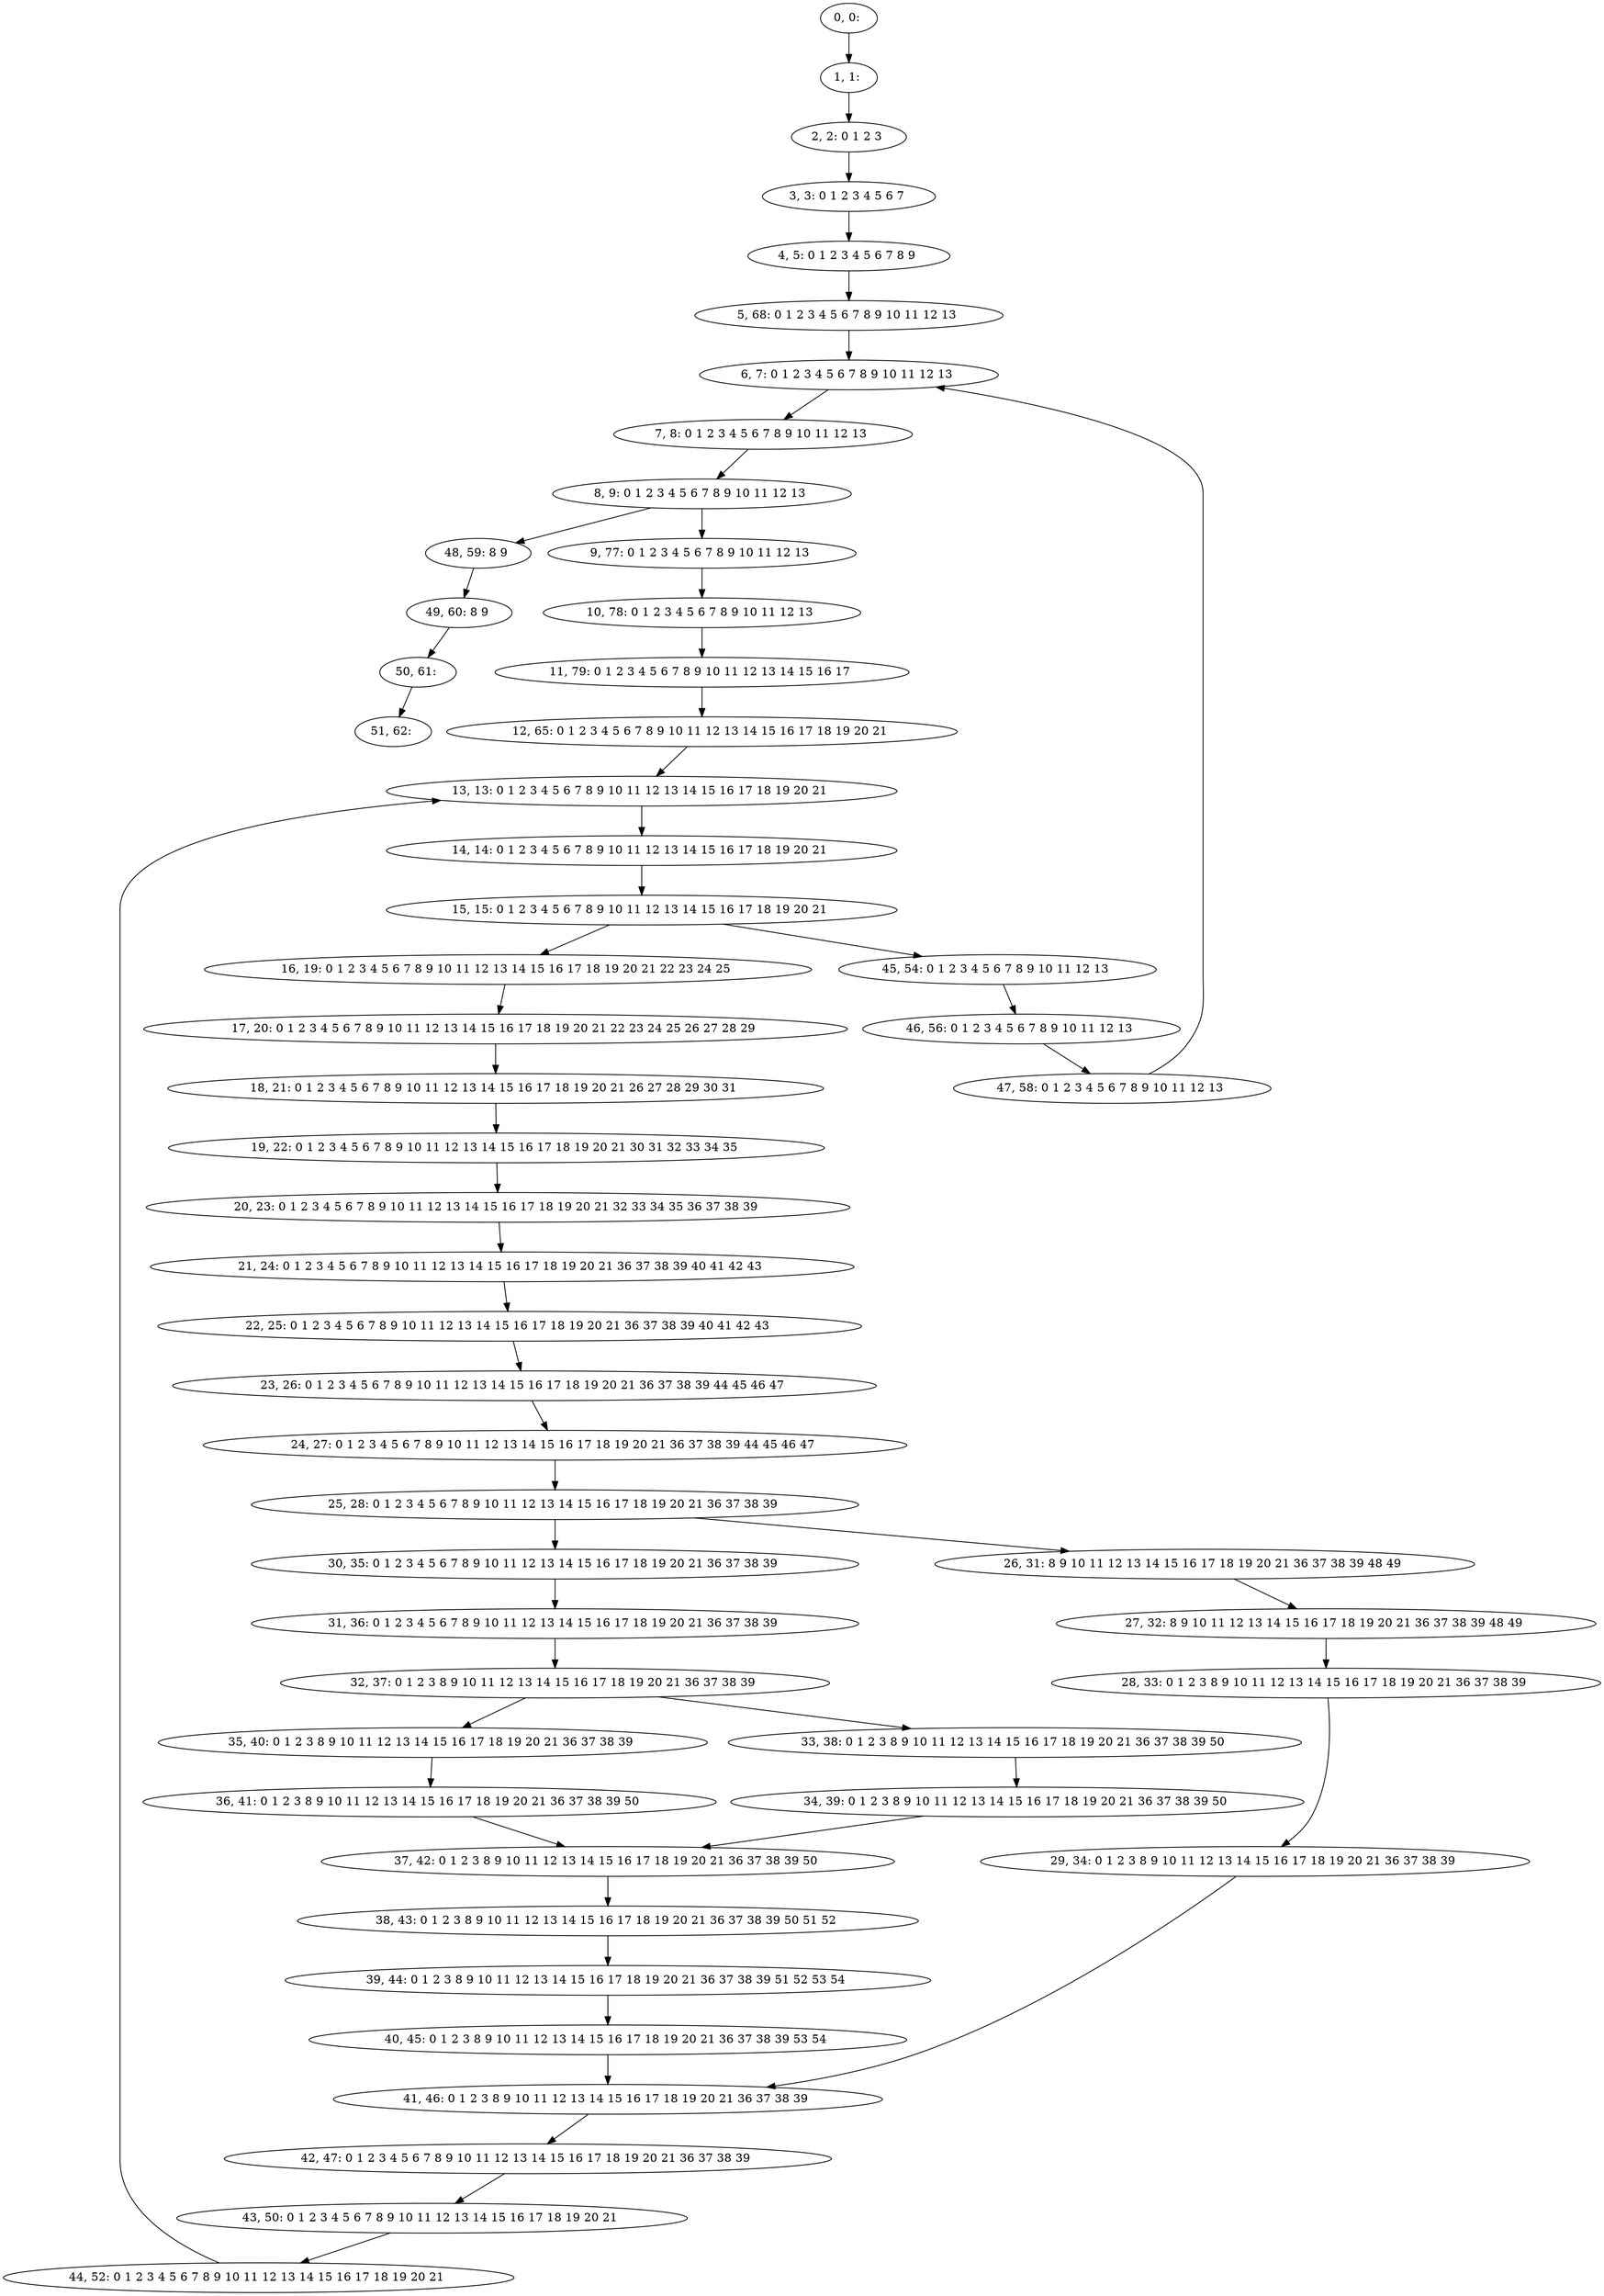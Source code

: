 digraph G {
0[label="0, 0: "];
1[label="1, 1: "];
2[label="2, 2: 0 1 2 3 "];
3[label="3, 3: 0 1 2 3 4 5 6 7 "];
4[label="4, 5: 0 1 2 3 4 5 6 7 8 9 "];
5[label="5, 68: 0 1 2 3 4 5 6 7 8 9 10 11 12 13 "];
6[label="6, 7: 0 1 2 3 4 5 6 7 8 9 10 11 12 13 "];
7[label="7, 8: 0 1 2 3 4 5 6 7 8 9 10 11 12 13 "];
8[label="8, 9: 0 1 2 3 4 5 6 7 8 9 10 11 12 13 "];
9[label="9, 77: 0 1 2 3 4 5 6 7 8 9 10 11 12 13 "];
10[label="10, 78: 0 1 2 3 4 5 6 7 8 9 10 11 12 13 "];
11[label="11, 79: 0 1 2 3 4 5 6 7 8 9 10 11 12 13 14 15 16 17 "];
12[label="12, 65: 0 1 2 3 4 5 6 7 8 9 10 11 12 13 14 15 16 17 18 19 20 21 "];
13[label="13, 13: 0 1 2 3 4 5 6 7 8 9 10 11 12 13 14 15 16 17 18 19 20 21 "];
14[label="14, 14: 0 1 2 3 4 5 6 7 8 9 10 11 12 13 14 15 16 17 18 19 20 21 "];
15[label="15, 15: 0 1 2 3 4 5 6 7 8 9 10 11 12 13 14 15 16 17 18 19 20 21 "];
16[label="16, 19: 0 1 2 3 4 5 6 7 8 9 10 11 12 13 14 15 16 17 18 19 20 21 22 23 24 25 "];
17[label="17, 20: 0 1 2 3 4 5 6 7 8 9 10 11 12 13 14 15 16 17 18 19 20 21 22 23 24 25 26 27 28 29 "];
18[label="18, 21: 0 1 2 3 4 5 6 7 8 9 10 11 12 13 14 15 16 17 18 19 20 21 26 27 28 29 30 31 "];
19[label="19, 22: 0 1 2 3 4 5 6 7 8 9 10 11 12 13 14 15 16 17 18 19 20 21 30 31 32 33 34 35 "];
20[label="20, 23: 0 1 2 3 4 5 6 7 8 9 10 11 12 13 14 15 16 17 18 19 20 21 32 33 34 35 36 37 38 39 "];
21[label="21, 24: 0 1 2 3 4 5 6 7 8 9 10 11 12 13 14 15 16 17 18 19 20 21 36 37 38 39 40 41 42 43 "];
22[label="22, 25: 0 1 2 3 4 5 6 7 8 9 10 11 12 13 14 15 16 17 18 19 20 21 36 37 38 39 40 41 42 43 "];
23[label="23, 26: 0 1 2 3 4 5 6 7 8 9 10 11 12 13 14 15 16 17 18 19 20 21 36 37 38 39 44 45 46 47 "];
24[label="24, 27: 0 1 2 3 4 5 6 7 8 9 10 11 12 13 14 15 16 17 18 19 20 21 36 37 38 39 44 45 46 47 "];
25[label="25, 28: 0 1 2 3 4 5 6 7 8 9 10 11 12 13 14 15 16 17 18 19 20 21 36 37 38 39 "];
26[label="26, 31: 8 9 10 11 12 13 14 15 16 17 18 19 20 21 36 37 38 39 48 49 "];
27[label="27, 32: 8 9 10 11 12 13 14 15 16 17 18 19 20 21 36 37 38 39 48 49 "];
28[label="28, 33: 0 1 2 3 8 9 10 11 12 13 14 15 16 17 18 19 20 21 36 37 38 39 "];
29[label="29, 34: 0 1 2 3 8 9 10 11 12 13 14 15 16 17 18 19 20 21 36 37 38 39 "];
30[label="30, 35: 0 1 2 3 4 5 6 7 8 9 10 11 12 13 14 15 16 17 18 19 20 21 36 37 38 39 "];
31[label="31, 36: 0 1 2 3 4 5 6 7 8 9 10 11 12 13 14 15 16 17 18 19 20 21 36 37 38 39 "];
32[label="32, 37: 0 1 2 3 8 9 10 11 12 13 14 15 16 17 18 19 20 21 36 37 38 39 "];
33[label="33, 38: 0 1 2 3 8 9 10 11 12 13 14 15 16 17 18 19 20 21 36 37 38 39 50 "];
34[label="34, 39: 0 1 2 3 8 9 10 11 12 13 14 15 16 17 18 19 20 21 36 37 38 39 50 "];
35[label="35, 40: 0 1 2 3 8 9 10 11 12 13 14 15 16 17 18 19 20 21 36 37 38 39 "];
36[label="36, 41: 0 1 2 3 8 9 10 11 12 13 14 15 16 17 18 19 20 21 36 37 38 39 50 "];
37[label="37, 42: 0 1 2 3 8 9 10 11 12 13 14 15 16 17 18 19 20 21 36 37 38 39 50 "];
38[label="38, 43: 0 1 2 3 8 9 10 11 12 13 14 15 16 17 18 19 20 21 36 37 38 39 50 51 52 "];
39[label="39, 44: 0 1 2 3 8 9 10 11 12 13 14 15 16 17 18 19 20 21 36 37 38 39 51 52 53 54 "];
40[label="40, 45: 0 1 2 3 8 9 10 11 12 13 14 15 16 17 18 19 20 21 36 37 38 39 53 54 "];
41[label="41, 46: 0 1 2 3 8 9 10 11 12 13 14 15 16 17 18 19 20 21 36 37 38 39 "];
42[label="42, 47: 0 1 2 3 4 5 6 7 8 9 10 11 12 13 14 15 16 17 18 19 20 21 36 37 38 39 "];
43[label="43, 50: 0 1 2 3 4 5 6 7 8 9 10 11 12 13 14 15 16 17 18 19 20 21 "];
44[label="44, 52: 0 1 2 3 4 5 6 7 8 9 10 11 12 13 14 15 16 17 18 19 20 21 "];
45[label="45, 54: 0 1 2 3 4 5 6 7 8 9 10 11 12 13 "];
46[label="46, 56: 0 1 2 3 4 5 6 7 8 9 10 11 12 13 "];
47[label="47, 58: 0 1 2 3 4 5 6 7 8 9 10 11 12 13 "];
48[label="48, 59: 8 9 "];
49[label="49, 60: 8 9 "];
50[label="50, 61: "];
51[label="51, 62: "];
0->1 ;
1->2 ;
2->3 ;
3->4 ;
4->5 ;
5->6 ;
6->7 ;
7->8 ;
8->9 ;
8->48 ;
9->10 ;
10->11 ;
11->12 ;
12->13 ;
13->14 ;
14->15 ;
15->16 ;
15->45 ;
16->17 ;
17->18 ;
18->19 ;
19->20 ;
20->21 ;
21->22 ;
22->23 ;
23->24 ;
24->25 ;
25->26 ;
25->30 ;
26->27 ;
27->28 ;
28->29 ;
29->41 ;
30->31 ;
31->32 ;
32->33 ;
32->35 ;
33->34 ;
34->37 ;
35->36 ;
36->37 ;
37->38 ;
38->39 ;
39->40 ;
40->41 ;
41->42 ;
42->43 ;
43->44 ;
44->13 ;
45->46 ;
46->47 ;
47->6 ;
48->49 ;
49->50 ;
50->51 ;
}
